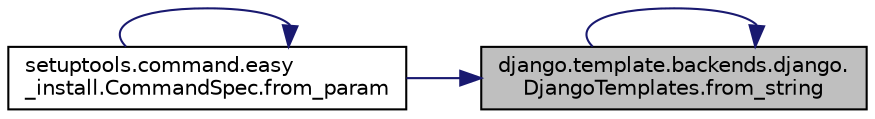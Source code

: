 digraph "django.template.backends.django.DjangoTemplates.from_string"
{
 // LATEX_PDF_SIZE
  edge [fontname="Helvetica",fontsize="10",labelfontname="Helvetica",labelfontsize="10"];
  node [fontname="Helvetica",fontsize="10",shape=record];
  rankdir="RL";
  Node1 [label="django.template.backends.django.\lDjangoTemplates.from_string",height=0.2,width=0.4,color="black", fillcolor="grey75", style="filled", fontcolor="black",tooltip=" "];
  Node1 -> Node2 [dir="back",color="midnightblue",fontsize="10",style="solid",fontname="Helvetica"];
  Node2 [label="setuptools.command.easy\l_install.CommandSpec.from_param",height=0.2,width=0.4,color="black", fillcolor="white", style="filled",URL="$d8/da2/classsetuptools_1_1command_1_1easy__install_1_1_command_spec.html#a07cdc7c1776648e9e7219dc9b48a4b02",tooltip=" "];
  Node2 -> Node2 [dir="back",color="midnightblue",fontsize="10",style="solid",fontname="Helvetica"];
  Node1 -> Node1 [dir="back",color="midnightblue",fontsize="10",style="solid",fontname="Helvetica"];
}
